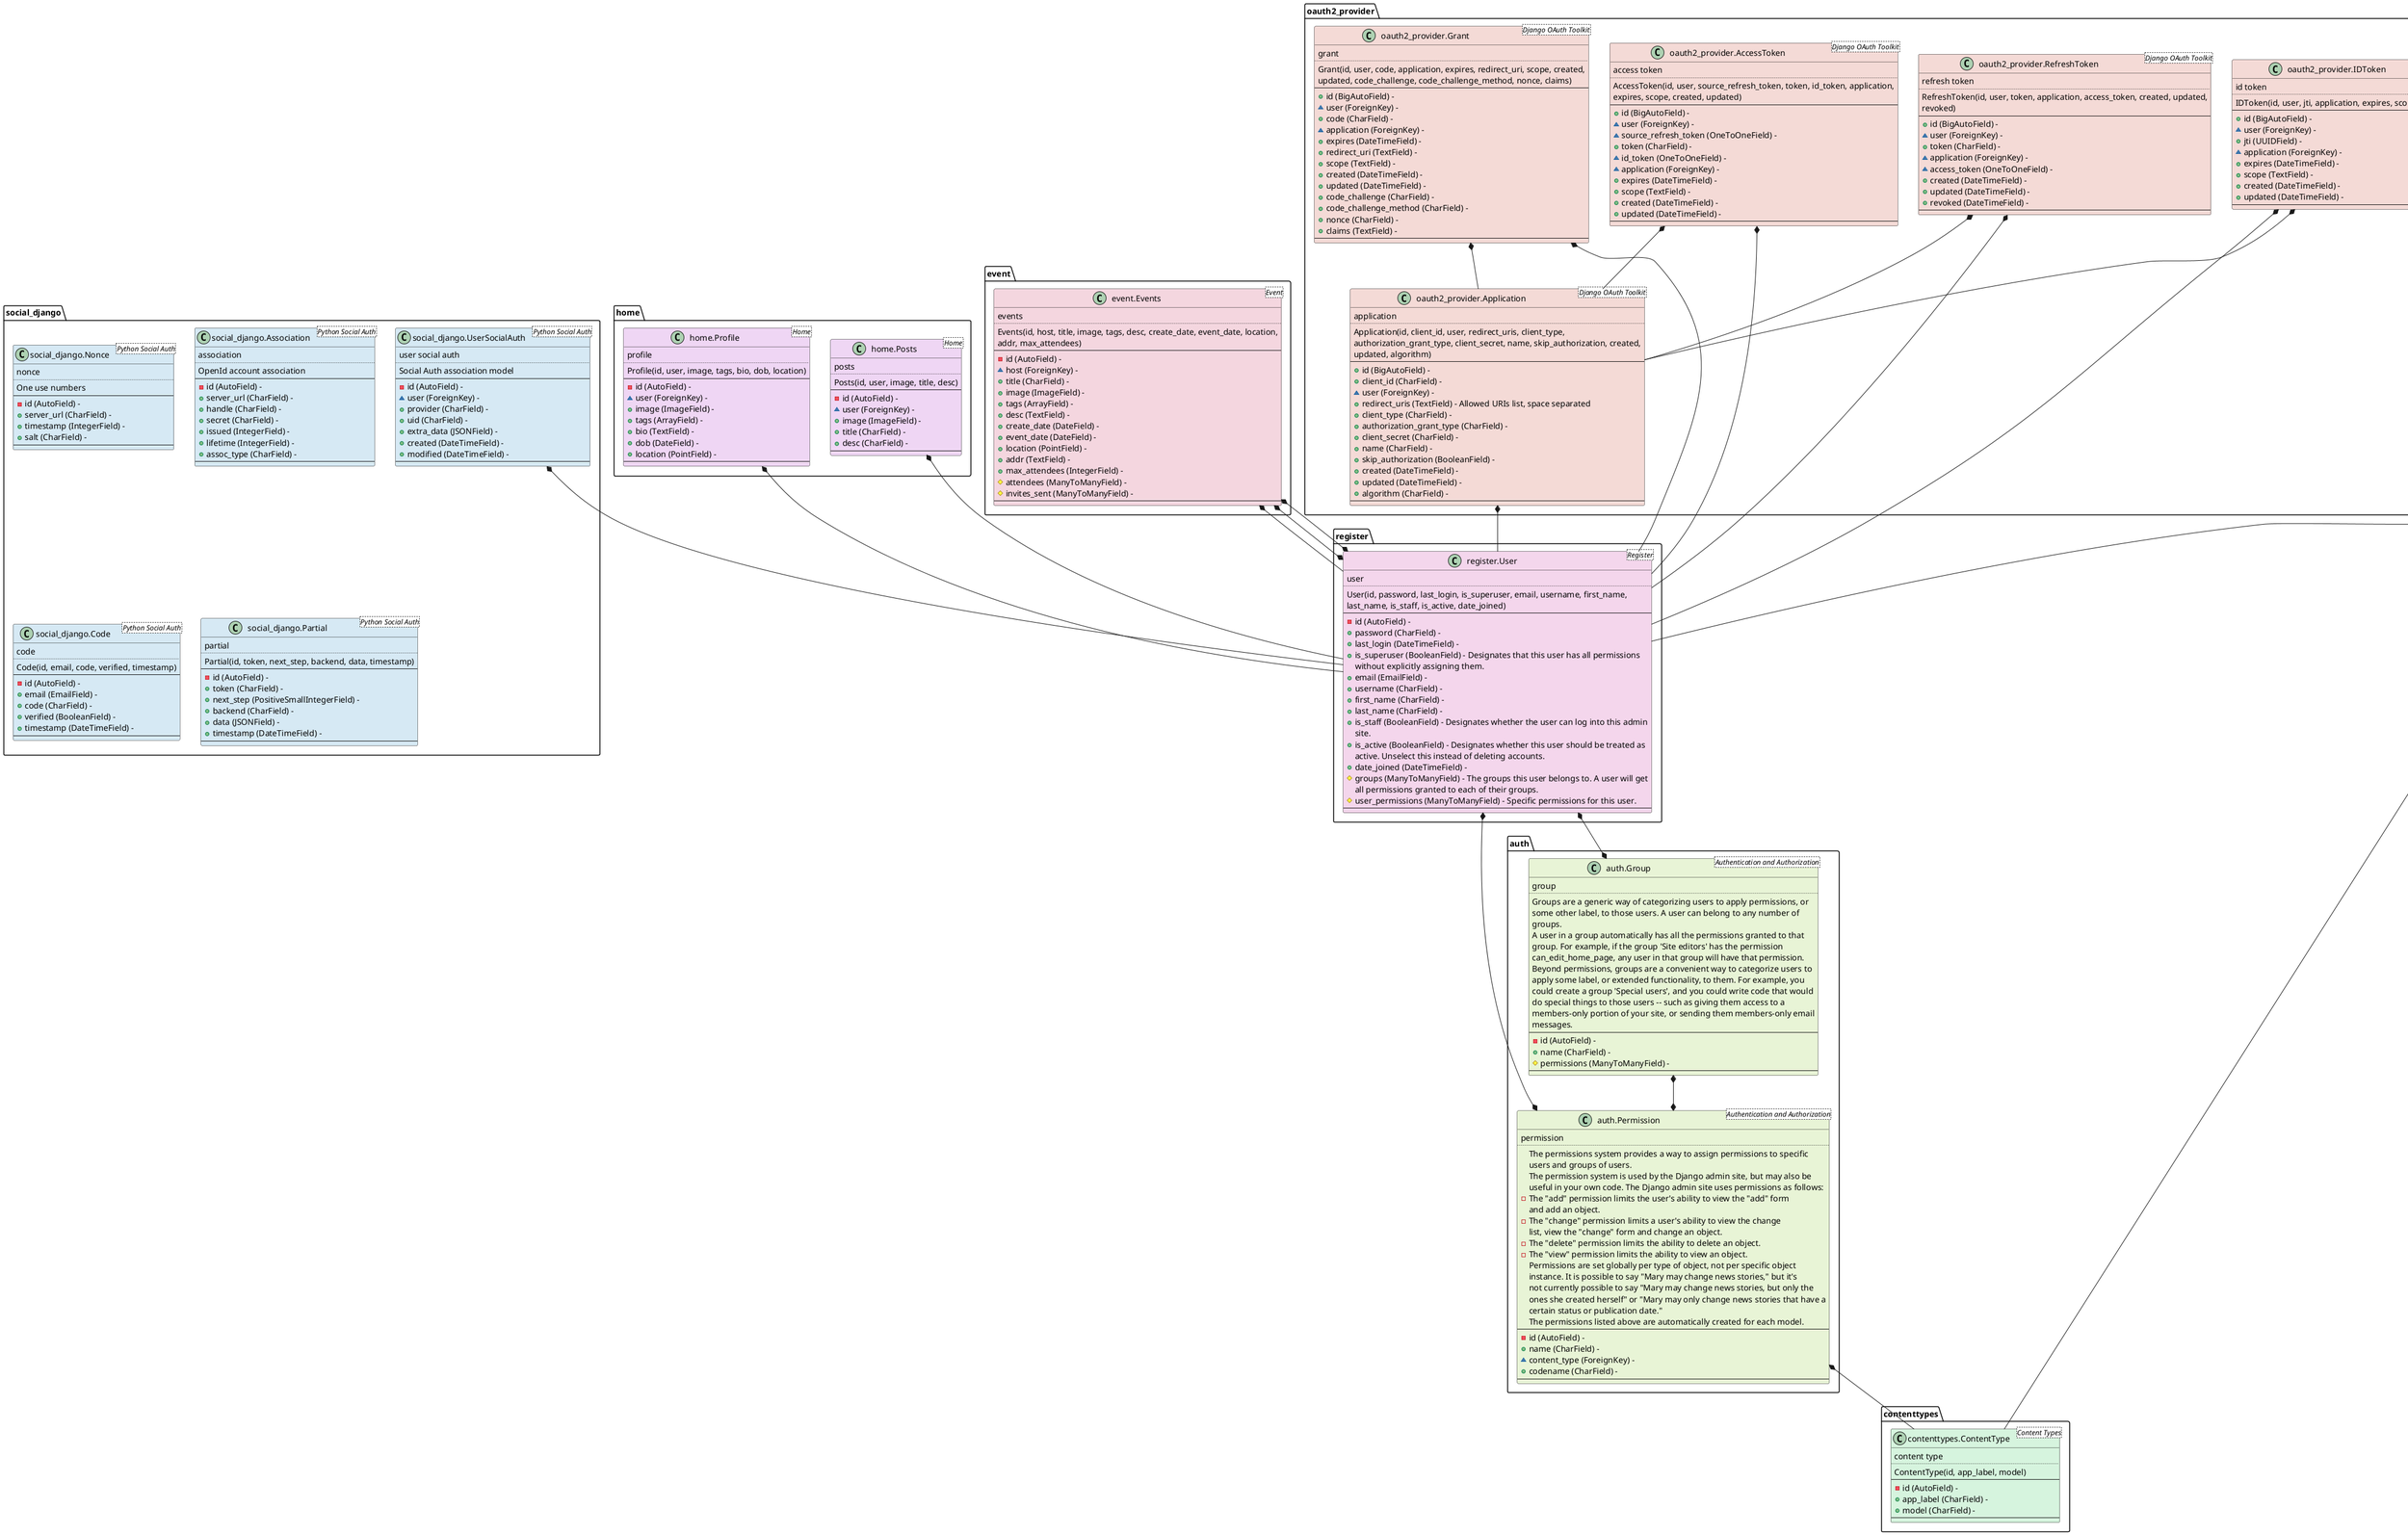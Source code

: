 @startuml

    class "Explanation of the symbols used" as DESCRIPTION #FFF {
    - AutoField (identifiers)
    ..
    + Regular field (anything)
    ..
    # ForeignKey (ManyToMany)
    ..
    ~ ForeignKey (OneToOne, OneToMany)
    --
}


class "admin.LogEntry <Administration>" as admin.LogEntry #f4d6f1 {
    log entry
    ..
    LogEntry(id, action_time, user, content_type, object_id, object_repr,
action_flag, change_message)
    --
    - id (AutoField) - 
    + action_time (DateTimeField) - 
    ~ user (ForeignKey) - 
    ~ content_type (ForeignKey) - 
    + object_id (TextField) - 
    + object_repr (CharField) - 
    + action_flag (PositiveSmallIntegerField) - 
    + change_message (TextField) - 
    --
}
admin.LogEntry *-- register.User
admin.LogEntry *-- contenttypes.ContentType


class "sessions.Session <Sessions>" as sessions.Session #f4e1d6 {
    session
    ..
    Django provides full support for anonymous sessions. The session
    framework lets you store and retrieve arbitrary data on a
    per-site-visitor basis. It stores data on the server side and
    abstracts the sending and receiving of cookies. Cookies contain a
    session ID -- not the data itself.
    The Django sessions framework is entirely cookie-based. It does
    not fall back to putting session IDs in URLs. This is an intentional
    design decision. Not only does that behavior make URLs ugly, it makes
    your site vulnerable to session-ID theft via the "Referer" header.
    For complete documentation on using Sessions in your code, consult
    the sessions documentation that is shipped with Django (also available
    on the Django Web site).
    --
    + session_key (CharField) - 
    + session_data (TextField) - 
    + expire_date (DateTimeField) - 
    --
}


class "auth.Permission <Authentication and Authorization>" as auth.Permission #e8f4d6 {
    permission
    ..
    The permissions system provides a way to assign permissions to specific
    users and groups of users.
    The permission system is used by the Django admin site, but may also be
    useful in your own code. The Django admin site uses permissions as follows:
        - The "add" permission limits the user's ability to view the "add" form
          and add an object.
        - The "change" permission limits a user's ability to view the change
          list, view the "change" form and change an object.
        - The "delete" permission limits the ability to delete an object.
        - The "view" permission limits the ability to view an object.
    Permissions are set globally per type of object, not per specific object
    instance. It is possible to say "Mary may change news stories," but it's
    not currently possible to say "Mary may change news stories, but only the
    ones she created herself" or "Mary may only change news stories that have a
    certain status or publication date."
    The permissions listed above are automatically created for each model.
    --
    - id (AutoField) - 
    + name (CharField) - 
    ~ content_type (ForeignKey) - 
    + codename (CharField) - 
    --
}
auth.Permission *-- contenttypes.ContentType


class "auth.Group <Authentication and Authorization>" as auth.Group #e8f4d6 {
    group
    ..
    Groups are a generic way of categorizing users to apply permissions, or
    some other label, to those users. A user can belong to any number of
    groups.
    A user in a group automatically has all the permissions granted to that
    group. For example, if the group 'Site editors' has the permission
    can_edit_home_page, any user in that group will have that permission.
    Beyond permissions, groups are a convenient way to categorize users to
    apply some label, or extended functionality, to them. For example, you
    could create a group 'Special users', and you could write code that would
    do special things to those users -- such as giving them access to a
    members-only portion of your site, or sending them members-only email
    messages.
    --
    - id (AutoField) - 
    + name (CharField) - 
    # permissions (ManyToManyField) - 
    --
}
auth.Group *--* auth.Permission


class "contenttypes.ContentType <Content Types>" as contenttypes.ContentType #d6f4de {
    content type
    ..
    ContentType(id, app_label, model)
    --
    - id (AutoField) - 
    + app_label (CharField) - 
    + model (CharField) - 
    --
}


class "gis.PostGISGeometryColumns <GIS>" as gis.PostGISGeometryColumns #e8f4d6 {
    post gis geometry columns
    ..
    The 'geometry_columns' view from PostGIS. See the PostGIS
    documentation at Ch. 4.3.2.
    --
    + f_table_catalog (CharField) - 
    + f_table_schema (CharField) - 
    + f_table_name (CharField) - 
    + f_geometry_column (CharField) - 
    + coord_dimension (IntegerField) - 
    + srid (IntegerField) - 
    + type (CharField) - 
    --
}


class "gis.PostGISSpatialRefSys <GIS>" as gis.PostGISSpatialRefSys #e8f4d6 {
    post gis spatial ref sys
    ..
    The 'spatial_ref_sys' table from PostGIS. See the PostGIS
    documentation at Ch. 4.2.1.
    --
    + srid (IntegerField) - 
    + auth_name (CharField) - 
    + auth_srid (IntegerField) - 
    + srtext (CharField) - 
    + proj4text (CharField) - 
    --
}


class "home.Posts <Home>" as home.Posts #efd6f4 {
    posts
    ..
    Posts(id, user, image, title, desc)
    --
    - id (AutoField) - 
    ~ user (ForeignKey) - 
    + image (ImageField) - 
    + title (CharField) - 
    + desc (CharField) - 
    --
}
home.Posts *-- register.User


class "home.Profile <Home>" as home.Profile #efd6f4 {
    profile
    ..
    Profile(id, user, image, tags, bio, dob, location)
    --
    - id (AutoField) - 
    ~ user (ForeignKey) - 
    + image (ImageField) - 
    + tags (ArrayField) - 
    + bio (TextField) - 
    + dob (DateField) - 
    + location (PointField) - 
    --
}
home.Profile *-- register.User


class "register.User <Register>" as register.User #f4d6ec {
    user
    ..
    User(id, password, last_login, is_superuser, email, username, first_name,
last_name, is_staff, is_active, date_joined)
    --
    - id (AutoField) - 
    + password (CharField) - 
    + last_login (DateTimeField) - 
    + is_superuser (BooleanField) - Designates that this user has all permissions
without explicitly assigning them.
    + email (EmailField) - 
    + username (CharField) - 
    + first_name (CharField) - 
    + last_name (CharField) - 
    + is_staff (BooleanField) - Designates whether the user can log into this admin
site.
    + is_active (BooleanField) - Designates whether this user should be treated as
active. Unselect this instead of deleting accounts.
    + date_joined (DateTimeField) - 
    # groups (ManyToManyField) - The groups this user belongs to. A user will get
all permissions granted to each of their groups.
    # user_permissions (ManyToManyField) - Specific permissions for this user.
    --
}
register.User *--* auth.Group
register.User *--* auth.Permission


class "event.Events <Event>" as event.Events #f4d6df {
    events
    ..
    Events(id, host, title, image, tags, desc, create_date, event_date, location,
addr, max_attendees)
    --
    - id (AutoField) - 
    ~ host (ForeignKey) - 
    + title (CharField) - 
    + image (ImageField) - 
    + tags (ArrayField) - 
    + desc (TextField) - 
    + create_date (DateField) - 
    + event_date (DateField) - 
    + location (PointField) - 
    + addr (TextField) - 
    + max_attendees (IntegerField) - 
    # attendees (ManyToManyField) - 
    # invites_sent (ManyToManyField) - 
    --
}
event.Events *-- register.User
event.Events *--* register.User
event.Events *--* register.User


class "oauth2_provider.Application <Django OAuth Toolkit>" as oauth2_provider.Application #f4dad6 {
    application
    ..
    Application(id, client_id, user, redirect_uris, client_type,
authorization_grant_type, client_secret, name, skip_authorization, created,
updated, algorithm)
    --
    + id (BigAutoField) - 
    + client_id (CharField) - 
    ~ user (ForeignKey) - 
    + redirect_uris (TextField) - Allowed URIs list, space separated
    + client_type (CharField) - 
    + authorization_grant_type (CharField) - 
    + client_secret (CharField) - 
    + name (CharField) - 
    + skip_authorization (BooleanField) - 
    + created (DateTimeField) - 
    + updated (DateTimeField) - 
    + algorithm (CharField) - 
    --
}
oauth2_provider.Application *-- register.User


class "oauth2_provider.Grant <Django OAuth Toolkit>" as oauth2_provider.Grant #f4dad6 {
    grant
    ..
    Grant(id, user, code, application, expires, redirect_uri, scope, created,
updated, code_challenge, code_challenge_method, nonce, claims)
    --
    + id (BigAutoField) - 
    ~ user (ForeignKey) - 
    + code (CharField) - 
    ~ application (ForeignKey) - 
    + expires (DateTimeField) - 
    + redirect_uri (TextField) - 
    + scope (TextField) - 
    + created (DateTimeField) - 
    + updated (DateTimeField) - 
    + code_challenge (CharField) - 
    + code_challenge_method (CharField) - 
    + nonce (CharField) - 
    + claims (TextField) - 
    --
}
oauth2_provider.Grant *-- register.User
oauth2_provider.Grant *-- oauth2_provider.Application


class "oauth2_provider.AccessToken <Django OAuth Toolkit>" as oauth2_provider.AccessToken #f4dad6 {
    access token
    ..
    AccessToken(id, user, source_refresh_token, token, id_token, application,
expires, scope, created, updated)
    --
    + id (BigAutoField) - 
    ~ user (ForeignKey) - 
    ~ source_refresh_token (OneToOneField) - 
    + token (CharField) - 
    ~ id_token (OneToOneField) - 
    ~ application (ForeignKey) - 
    + expires (DateTimeField) - 
    + scope (TextField) - 
    + created (DateTimeField) - 
    + updated (DateTimeField) - 
    --
}
oauth2_provider.AccessToken *-- register.User
oauth2_provider.AccessToken *-- oauth2_provider.Application


class "oauth2_provider.RefreshToken <Django OAuth Toolkit>" as oauth2_provider.RefreshToken #f4dad6 {
    refresh token
    ..
    RefreshToken(id, user, token, application, access_token, created, updated,
revoked)
    --
    + id (BigAutoField) - 
    ~ user (ForeignKey) - 
    + token (CharField) - 
    ~ application (ForeignKey) - 
    ~ access_token (OneToOneField) - 
    + created (DateTimeField) - 
    + updated (DateTimeField) - 
    + revoked (DateTimeField) - 
    --
}
oauth2_provider.RefreshToken *-- register.User
oauth2_provider.RefreshToken *-- oauth2_provider.Application


class "oauth2_provider.IDToken <Django OAuth Toolkit>" as oauth2_provider.IDToken #f4dad6 {
    id token
    ..
    IDToken(id, user, jti, application, expires, scope, created, updated)
    --
    + id (BigAutoField) - 
    ~ user (ForeignKey) - 
    + jti (UUIDField) - 
    ~ application (ForeignKey) - 
    + expires (DateTimeField) - 
    + scope (TextField) - 
    + created (DateTimeField) - 
    + updated (DateTimeField) - 
    --
}
oauth2_provider.IDToken *-- register.User
oauth2_provider.IDToken *-- oauth2_provider.Application


class "social_django.UserSocialAuth <Python Social Auth>" as social_django.UserSocialAuth #d6e9f4 {
    user social auth
    ..
    Social Auth association model
    --
    - id (AutoField) - 
    ~ user (ForeignKey) - 
    + provider (CharField) - 
    + uid (CharField) - 
    + extra_data (JSONField) - 
    + created (DateTimeField) - 
    + modified (DateTimeField) - 
    --
}
social_django.UserSocialAuth *-- register.User


class "social_django.Nonce <Python Social Auth>" as social_django.Nonce #d6e9f4 {
    nonce
    ..
    One use numbers
    --
    - id (AutoField) - 
    + server_url (CharField) - 
    + timestamp (IntegerField) - 
    + salt (CharField) - 
    --
}


class "social_django.Association <Python Social Auth>" as social_django.Association #d6e9f4 {
    association
    ..
    OpenId account association
    --
    - id (AutoField) - 
    + server_url (CharField) - 
    + handle (CharField) - 
    + secret (CharField) - 
    + issued (IntegerField) - 
    + lifetime (IntegerField) - 
    + assoc_type (CharField) - 
    --
}


class "social_django.Code <Python Social Auth>" as social_django.Code #d6e9f4 {
    code
    ..
    Code(id, email, code, verified, timestamp)
    --
    - id (AutoField) - 
    + email (EmailField) - 
    + code (CharField) - 
    + verified (BooleanField) - 
    + timestamp (DateTimeField) - 
    --
}


class "social_django.Partial <Python Social Auth>" as social_django.Partial #d6e9f4 {
    partial
    ..
    Partial(id, token, next_step, backend, data, timestamp)
    --
    - id (AutoField) - 
    + token (CharField) - 
    + next_step (PositiveSmallIntegerField) - 
    + backend (CharField) - 
    + data (JSONField) - 
    + timestamp (DateTimeField) - 
    --
}


@enduml
